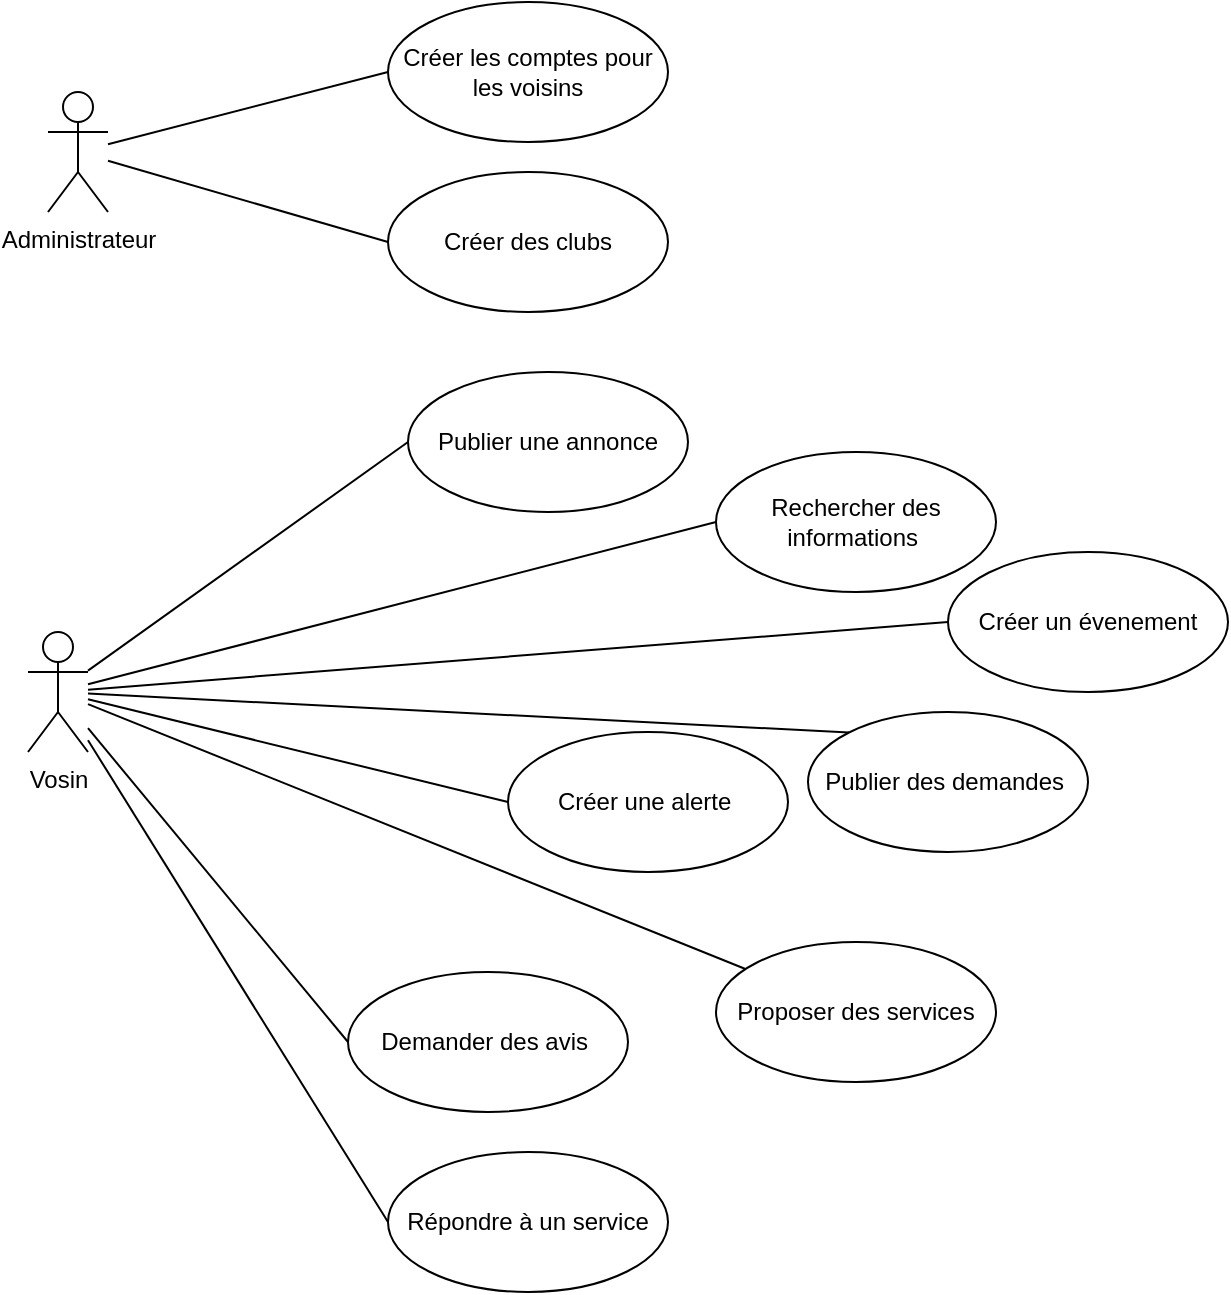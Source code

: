 <mxfile version="20.8.10" type="github">
  <diagram name="Page-1" id="GNT3Kv3KQ4bs04YL2XEw">
    <mxGraphModel dx="1050" dy="549" grid="1" gridSize="10" guides="1" tooltips="1" connect="1" arrows="1" fold="1" page="1" pageScale="1" pageWidth="827" pageHeight="1169" math="0" shadow="0">
      <root>
        <mxCell id="0" />
        <mxCell id="1" parent="0" />
        <mxCell id="dVCvA-LvSgLrH5dOhElO-60" style="edgeStyle=none;rounded=0;orthogonalLoop=1;jettySize=auto;html=1;entryX=0;entryY=0.5;entryDx=0;entryDy=0;fontSize=12;endArrow=none;endFill=0;" edge="1" parent="1" source="dVCvA-LvSgLrH5dOhElO-2" target="dVCvA-LvSgLrH5dOhElO-11">
          <mxGeometry relative="1" as="geometry" />
        </mxCell>
        <mxCell id="dVCvA-LvSgLrH5dOhElO-61" style="edgeStyle=none;rounded=0;orthogonalLoop=1;jettySize=auto;html=1;entryX=0;entryY=0.5;entryDx=0;entryDy=0;fontSize=12;endArrow=none;endFill=0;" edge="1" parent="1" source="dVCvA-LvSgLrH5dOhElO-2" target="dVCvA-LvSgLrH5dOhElO-12">
          <mxGeometry relative="1" as="geometry" />
        </mxCell>
        <mxCell id="dVCvA-LvSgLrH5dOhElO-2" value="Administrateur" style="shape=umlActor;verticalLabelPosition=bottom;verticalAlign=top;html=1;outlineConnect=0;" vertex="1" parent="1">
          <mxGeometry x="80" y="90" width="30" height="60" as="geometry" />
        </mxCell>
        <mxCell id="dVCvA-LvSgLrH5dOhElO-26" style="rounded=0;orthogonalLoop=1;jettySize=auto;html=1;entryX=0;entryY=0.5;entryDx=0;entryDy=0;fontSize=12;endArrow=none;endFill=0;" edge="1" parent="1" source="dVCvA-LvSgLrH5dOhElO-3" target="dVCvA-LvSgLrH5dOhElO-13">
          <mxGeometry relative="1" as="geometry" />
        </mxCell>
        <mxCell id="dVCvA-LvSgLrH5dOhElO-27" style="rounded=0;orthogonalLoop=1;jettySize=auto;html=1;entryX=0;entryY=0.5;entryDx=0;entryDy=0;fontSize=12;endArrow=none;endFill=0;elbow=vertical;" edge="1" parent="1" source="dVCvA-LvSgLrH5dOhElO-3" target="dVCvA-LvSgLrH5dOhElO-14">
          <mxGeometry relative="1" as="geometry" />
        </mxCell>
        <mxCell id="dVCvA-LvSgLrH5dOhElO-28" style="rounded=0;orthogonalLoop=1;jettySize=auto;html=1;entryX=0;entryY=0.5;entryDx=0;entryDy=0;fontSize=12;endArrow=none;endFill=0;elbow=vertical;" edge="1" parent="1" source="dVCvA-LvSgLrH5dOhElO-3" target="dVCvA-LvSgLrH5dOhElO-15">
          <mxGeometry relative="1" as="geometry" />
        </mxCell>
        <mxCell id="dVCvA-LvSgLrH5dOhElO-29" style="rounded=0;orthogonalLoop=1;jettySize=auto;html=1;entryX=0;entryY=0.5;entryDx=0;entryDy=0;fontSize=12;endArrow=none;endFill=0;" edge="1" parent="1" source="dVCvA-LvSgLrH5dOhElO-3" target="dVCvA-LvSgLrH5dOhElO-18">
          <mxGeometry relative="1" as="geometry" />
        </mxCell>
        <mxCell id="dVCvA-LvSgLrH5dOhElO-30" style="rounded=0;orthogonalLoop=1;jettySize=auto;html=1;entryX=0;entryY=0;entryDx=0;entryDy=0;fontSize=12;endArrow=none;endFill=0;" edge="1" parent="1" source="dVCvA-LvSgLrH5dOhElO-3" target="dVCvA-LvSgLrH5dOhElO-16">
          <mxGeometry relative="1" as="geometry" />
        </mxCell>
        <mxCell id="dVCvA-LvSgLrH5dOhElO-31" style="rounded=0;orthogonalLoop=1;jettySize=auto;html=1;entryX=0.103;entryY=0.191;entryDx=0;entryDy=0;entryPerimeter=0;fontSize=12;endArrow=none;endFill=0;" edge="1" parent="1" source="dVCvA-LvSgLrH5dOhElO-3" target="dVCvA-LvSgLrH5dOhElO-19">
          <mxGeometry relative="1" as="geometry" />
        </mxCell>
        <mxCell id="dVCvA-LvSgLrH5dOhElO-32" style="rounded=0;orthogonalLoop=1;jettySize=auto;html=1;entryX=0;entryY=0.5;entryDx=0;entryDy=0;fontSize=12;endArrow=none;endFill=0;" edge="1" parent="1" source="dVCvA-LvSgLrH5dOhElO-3" target="dVCvA-LvSgLrH5dOhElO-17">
          <mxGeometry relative="1" as="geometry" />
        </mxCell>
        <mxCell id="dVCvA-LvSgLrH5dOhElO-34" style="rounded=0;orthogonalLoop=1;jettySize=auto;html=1;entryX=0;entryY=0.5;entryDx=0;entryDy=0;fontSize=12;endArrow=none;endFill=0;" edge="1" parent="1" source="dVCvA-LvSgLrH5dOhElO-3" target="dVCvA-LvSgLrH5dOhElO-20">
          <mxGeometry relative="1" as="geometry" />
        </mxCell>
        <mxCell id="dVCvA-LvSgLrH5dOhElO-3" value="Vosin" style="shape=umlActor;verticalLabelPosition=bottom;verticalAlign=top;html=1;" vertex="1" parent="1">
          <mxGeometry x="70" y="360" width="30" height="60" as="geometry" />
        </mxCell>
        <mxCell id="dVCvA-LvSgLrH5dOhElO-11" value="&lt;div class=&quot;O0&quot;&gt;&lt;span style=&quot;&quot;&gt;Créer les comptes pour les voisins&lt;/span&gt;&lt;/div&gt;" style="ellipse;whiteSpace=wrap;html=1;" vertex="1" parent="1">
          <mxGeometry x="250" y="45" width="140" height="70" as="geometry" />
        </mxCell>
        <mxCell id="dVCvA-LvSgLrH5dOhElO-12" value="Créer des clubs" style="ellipse;whiteSpace=wrap;html=1;" vertex="1" parent="1">
          <mxGeometry x="250" y="130" width="140" height="70" as="geometry" />
        </mxCell>
        <mxCell id="dVCvA-LvSgLrH5dOhElO-13" value="Publier une annonce" style="ellipse;whiteSpace=wrap;html=1;" vertex="1" parent="1">
          <mxGeometry x="260" y="230" width="140" height="70" as="geometry" />
        </mxCell>
        <mxCell id="dVCvA-LvSgLrH5dOhElO-14" value="Créer un évenement" style="ellipse;whiteSpace=wrap;html=1;" vertex="1" parent="1">
          <mxGeometry x="530" y="320" width="140" height="70" as="geometry" />
        </mxCell>
        <mxCell id="dVCvA-LvSgLrH5dOhElO-15" value="Créer une alerte&amp;nbsp;" style="ellipse;whiteSpace=wrap;html=1;" vertex="1" parent="1">
          <mxGeometry x="310" y="410" width="140" height="70" as="geometry" />
        </mxCell>
        <mxCell id="dVCvA-LvSgLrH5dOhElO-16" value="Publier des demandes&amp;nbsp;" style="ellipse;whiteSpace=wrap;html=1;" vertex="1" parent="1">
          <mxGeometry x="460" y="400" width="140" height="70" as="geometry" />
        </mxCell>
        <mxCell id="dVCvA-LvSgLrH5dOhElO-17" value="Demander des avis&amp;nbsp;" style="ellipse;whiteSpace=wrap;html=1;" vertex="1" parent="1">
          <mxGeometry x="230" y="530" width="140" height="70" as="geometry" />
        </mxCell>
        <mxCell id="dVCvA-LvSgLrH5dOhElO-18" value="Rechercher des informations&amp;nbsp;" style="ellipse;whiteSpace=wrap;html=1;" vertex="1" parent="1">
          <mxGeometry x="414" y="270" width="140" height="70" as="geometry" />
        </mxCell>
        <mxCell id="dVCvA-LvSgLrH5dOhElO-19" value="Proposer des services" style="ellipse;whiteSpace=wrap;html=1;" vertex="1" parent="1">
          <mxGeometry x="414" y="515" width="140" height="70" as="geometry" />
        </mxCell>
        <mxCell id="dVCvA-LvSgLrH5dOhElO-20" value="Répondre à un service" style="ellipse;whiteSpace=wrap;html=1;" vertex="1" parent="1">
          <mxGeometry x="250" y="620" width="140" height="70" as="geometry" />
        </mxCell>
      </root>
    </mxGraphModel>
  </diagram>
</mxfile>

